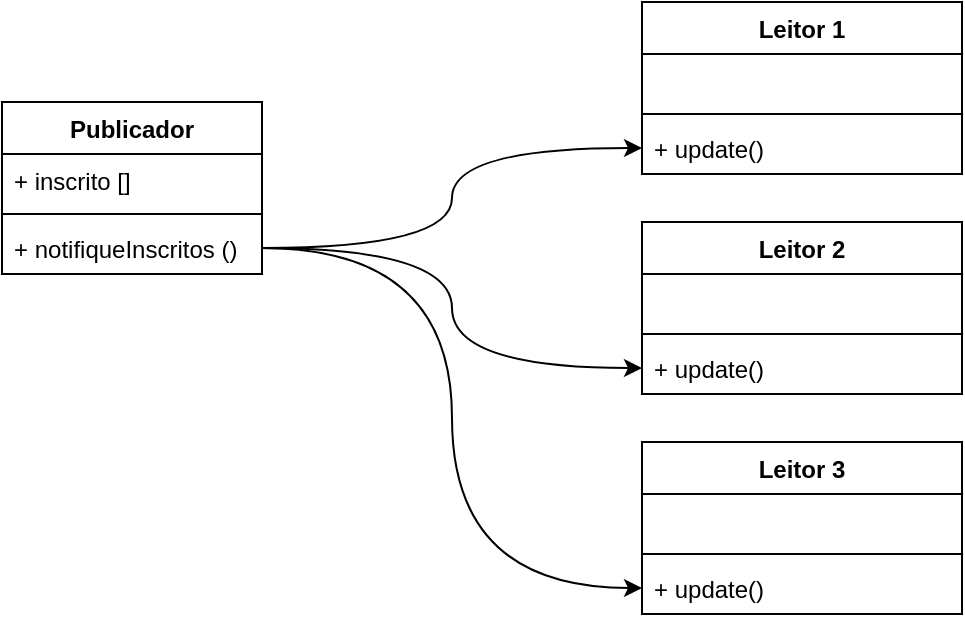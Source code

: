 <mxfile version="23.1.7" type="github">
  <diagram name="Page-1" id="Y3-R3986lj90tiVTZg1Z">
    <mxGraphModel dx="1120" dy="500" grid="1" gridSize="10" guides="1" tooltips="1" connect="1" arrows="1" fold="1" page="1" pageScale="1" pageWidth="850" pageHeight="1100" math="0" shadow="0">
      <root>
        <mxCell id="0" />
        <mxCell id="1" parent="0" />
        <mxCell id="8uWpjX7kZ2ZDJDe1HQSN-19" style="edgeStyle=orthogonalEdgeStyle;rounded=0;orthogonalLoop=1;jettySize=auto;html=1;curved=1;entryX=0;entryY=0.5;entryDx=0;entryDy=0;exitX=1;exitY=0.5;exitDx=0;exitDy=0;" edge="1" parent="1" source="8uWpjX7kZ2ZDJDe1HQSN-4" target="8uWpjX7kZ2ZDJDe1HQSN-8">
          <mxGeometry relative="1" as="geometry" />
        </mxCell>
        <mxCell id="8uWpjX7kZ2ZDJDe1HQSN-1" value="Publicador" style="swimlane;fontStyle=1;align=center;verticalAlign=top;childLayout=stackLayout;horizontal=1;startSize=26;horizontalStack=0;resizeParent=1;resizeParentMax=0;resizeLast=0;collapsible=1;marginBottom=0;whiteSpace=wrap;html=1;" vertex="1" parent="1">
          <mxGeometry x="150" y="120" width="130" height="86" as="geometry" />
        </mxCell>
        <mxCell id="8uWpjX7kZ2ZDJDe1HQSN-2" value="+ inscrito []" style="text;strokeColor=none;fillColor=none;align=left;verticalAlign=top;spacingLeft=4;spacingRight=4;overflow=hidden;rotatable=0;points=[[0,0.5],[1,0.5]];portConstraint=eastwest;whiteSpace=wrap;html=1;" vertex="1" parent="8uWpjX7kZ2ZDJDe1HQSN-1">
          <mxGeometry y="26" width="130" height="26" as="geometry" />
        </mxCell>
        <mxCell id="8uWpjX7kZ2ZDJDe1HQSN-3" value="" style="line;strokeWidth=1;fillColor=none;align=left;verticalAlign=middle;spacingTop=-1;spacingLeft=3;spacingRight=3;rotatable=0;labelPosition=right;points=[];portConstraint=eastwest;strokeColor=inherit;" vertex="1" parent="8uWpjX7kZ2ZDJDe1HQSN-1">
          <mxGeometry y="52" width="130" height="8" as="geometry" />
        </mxCell>
        <mxCell id="8uWpjX7kZ2ZDJDe1HQSN-4" value="+ notifiqueInscritos ()" style="text;strokeColor=none;fillColor=none;align=left;verticalAlign=top;spacingLeft=4;spacingRight=4;overflow=hidden;rotatable=0;points=[[0,0.5],[1,0.5]];portConstraint=eastwest;whiteSpace=wrap;html=1;" vertex="1" parent="8uWpjX7kZ2ZDJDe1HQSN-1">
          <mxGeometry y="60" width="130" height="26" as="geometry" />
        </mxCell>
        <mxCell id="8uWpjX7kZ2ZDJDe1HQSN-5" value="Leitor 1" style="swimlane;fontStyle=1;align=center;verticalAlign=top;childLayout=stackLayout;horizontal=1;startSize=26;horizontalStack=0;resizeParent=1;resizeParentMax=0;resizeLast=0;collapsible=1;marginBottom=0;whiteSpace=wrap;html=1;" vertex="1" parent="1">
          <mxGeometry x="470" y="70" width="160" height="86" as="geometry" />
        </mxCell>
        <mxCell id="8uWpjX7kZ2ZDJDe1HQSN-6" value="&amp;nbsp;&amp;nbsp;" style="text;strokeColor=none;fillColor=none;align=left;verticalAlign=top;spacingLeft=4;spacingRight=4;overflow=hidden;rotatable=0;points=[[0,0.5],[1,0.5]];portConstraint=eastwest;whiteSpace=wrap;html=1;" vertex="1" parent="8uWpjX7kZ2ZDJDe1HQSN-5">
          <mxGeometry y="26" width="160" height="26" as="geometry" />
        </mxCell>
        <mxCell id="8uWpjX7kZ2ZDJDe1HQSN-7" value="" style="line;strokeWidth=1;fillColor=none;align=left;verticalAlign=middle;spacingTop=-1;spacingLeft=3;spacingRight=3;rotatable=0;labelPosition=right;points=[];portConstraint=eastwest;strokeColor=inherit;" vertex="1" parent="8uWpjX7kZ2ZDJDe1HQSN-5">
          <mxGeometry y="52" width="160" height="8" as="geometry" />
        </mxCell>
        <mxCell id="8uWpjX7kZ2ZDJDe1HQSN-8" value="+ update()" style="text;strokeColor=none;fillColor=none;align=left;verticalAlign=top;spacingLeft=4;spacingRight=4;overflow=hidden;rotatable=0;points=[[0,0.5],[1,0.5]];portConstraint=eastwest;whiteSpace=wrap;html=1;" vertex="1" parent="8uWpjX7kZ2ZDJDe1HQSN-5">
          <mxGeometry y="60" width="160" height="26" as="geometry" />
        </mxCell>
        <mxCell id="8uWpjX7kZ2ZDJDe1HQSN-9" value="Leitor 2" style="swimlane;fontStyle=1;align=center;verticalAlign=top;childLayout=stackLayout;horizontal=1;startSize=26;horizontalStack=0;resizeParent=1;resizeParentMax=0;resizeLast=0;collapsible=1;marginBottom=0;whiteSpace=wrap;html=1;" vertex="1" parent="1">
          <mxGeometry x="470" y="180" width="160" height="86" as="geometry" />
        </mxCell>
        <mxCell id="8uWpjX7kZ2ZDJDe1HQSN-10" value="&amp;nbsp;" style="text;strokeColor=none;fillColor=none;align=left;verticalAlign=top;spacingLeft=4;spacingRight=4;overflow=hidden;rotatable=0;points=[[0,0.5],[1,0.5]];portConstraint=eastwest;whiteSpace=wrap;html=1;" vertex="1" parent="8uWpjX7kZ2ZDJDe1HQSN-9">
          <mxGeometry y="26" width="160" height="26" as="geometry" />
        </mxCell>
        <mxCell id="8uWpjX7kZ2ZDJDe1HQSN-11" value="" style="line;strokeWidth=1;fillColor=none;align=left;verticalAlign=middle;spacingTop=-1;spacingLeft=3;spacingRight=3;rotatable=0;labelPosition=right;points=[];portConstraint=eastwest;strokeColor=inherit;" vertex="1" parent="8uWpjX7kZ2ZDJDe1HQSN-9">
          <mxGeometry y="52" width="160" height="8" as="geometry" />
        </mxCell>
        <mxCell id="8uWpjX7kZ2ZDJDe1HQSN-12" value="+ update()" style="text;strokeColor=none;fillColor=none;align=left;verticalAlign=top;spacingLeft=4;spacingRight=4;overflow=hidden;rotatable=0;points=[[0,0.5],[1,0.5]];portConstraint=eastwest;whiteSpace=wrap;html=1;" vertex="1" parent="8uWpjX7kZ2ZDJDe1HQSN-9">
          <mxGeometry y="60" width="160" height="26" as="geometry" />
        </mxCell>
        <mxCell id="8uWpjX7kZ2ZDJDe1HQSN-13" value="Leitor 3" style="swimlane;fontStyle=1;align=center;verticalAlign=top;childLayout=stackLayout;horizontal=1;startSize=26;horizontalStack=0;resizeParent=1;resizeParentMax=0;resizeLast=0;collapsible=1;marginBottom=0;whiteSpace=wrap;html=1;" vertex="1" parent="1">
          <mxGeometry x="470" y="290" width="160" height="86" as="geometry" />
        </mxCell>
        <mxCell id="8uWpjX7kZ2ZDJDe1HQSN-14" value="&amp;nbsp;" style="text;strokeColor=none;fillColor=none;align=left;verticalAlign=top;spacingLeft=4;spacingRight=4;overflow=hidden;rotatable=0;points=[[0,0.5],[1,0.5]];portConstraint=eastwest;whiteSpace=wrap;html=1;" vertex="1" parent="8uWpjX7kZ2ZDJDe1HQSN-13">
          <mxGeometry y="26" width="160" height="26" as="geometry" />
        </mxCell>
        <mxCell id="8uWpjX7kZ2ZDJDe1HQSN-15" value="" style="line;strokeWidth=1;fillColor=none;align=left;verticalAlign=middle;spacingTop=-1;spacingLeft=3;spacingRight=3;rotatable=0;labelPosition=right;points=[];portConstraint=eastwest;strokeColor=inherit;" vertex="1" parent="8uWpjX7kZ2ZDJDe1HQSN-13">
          <mxGeometry y="52" width="160" height="8" as="geometry" />
        </mxCell>
        <mxCell id="8uWpjX7kZ2ZDJDe1HQSN-16" value="+ update()" style="text;strokeColor=none;fillColor=none;align=left;verticalAlign=top;spacingLeft=4;spacingRight=4;overflow=hidden;rotatable=0;points=[[0,0.5],[1,0.5]];portConstraint=eastwest;whiteSpace=wrap;html=1;" vertex="1" parent="8uWpjX7kZ2ZDJDe1HQSN-13">
          <mxGeometry y="60" width="160" height="26" as="geometry" />
        </mxCell>
        <mxCell id="8uWpjX7kZ2ZDJDe1HQSN-17" style="edgeStyle=orthogonalEdgeStyle;rounded=0;orthogonalLoop=1;jettySize=auto;html=1;entryX=0;entryY=0.5;entryDx=0;entryDy=0;curved=1;exitX=1;exitY=0.5;exitDx=0;exitDy=0;" edge="1" parent="1" source="8uWpjX7kZ2ZDJDe1HQSN-4" target="8uWpjX7kZ2ZDJDe1HQSN-16">
          <mxGeometry relative="1" as="geometry" />
        </mxCell>
        <mxCell id="8uWpjX7kZ2ZDJDe1HQSN-18" style="edgeStyle=orthogonalEdgeStyle;rounded=0;orthogonalLoop=1;jettySize=auto;html=1;entryX=0;entryY=0.5;entryDx=0;entryDy=0;curved=1;exitX=1;exitY=0.5;exitDx=0;exitDy=0;" edge="1" parent="1" source="8uWpjX7kZ2ZDJDe1HQSN-4" target="8uWpjX7kZ2ZDJDe1HQSN-12">
          <mxGeometry relative="1" as="geometry" />
        </mxCell>
      </root>
    </mxGraphModel>
  </diagram>
</mxfile>
